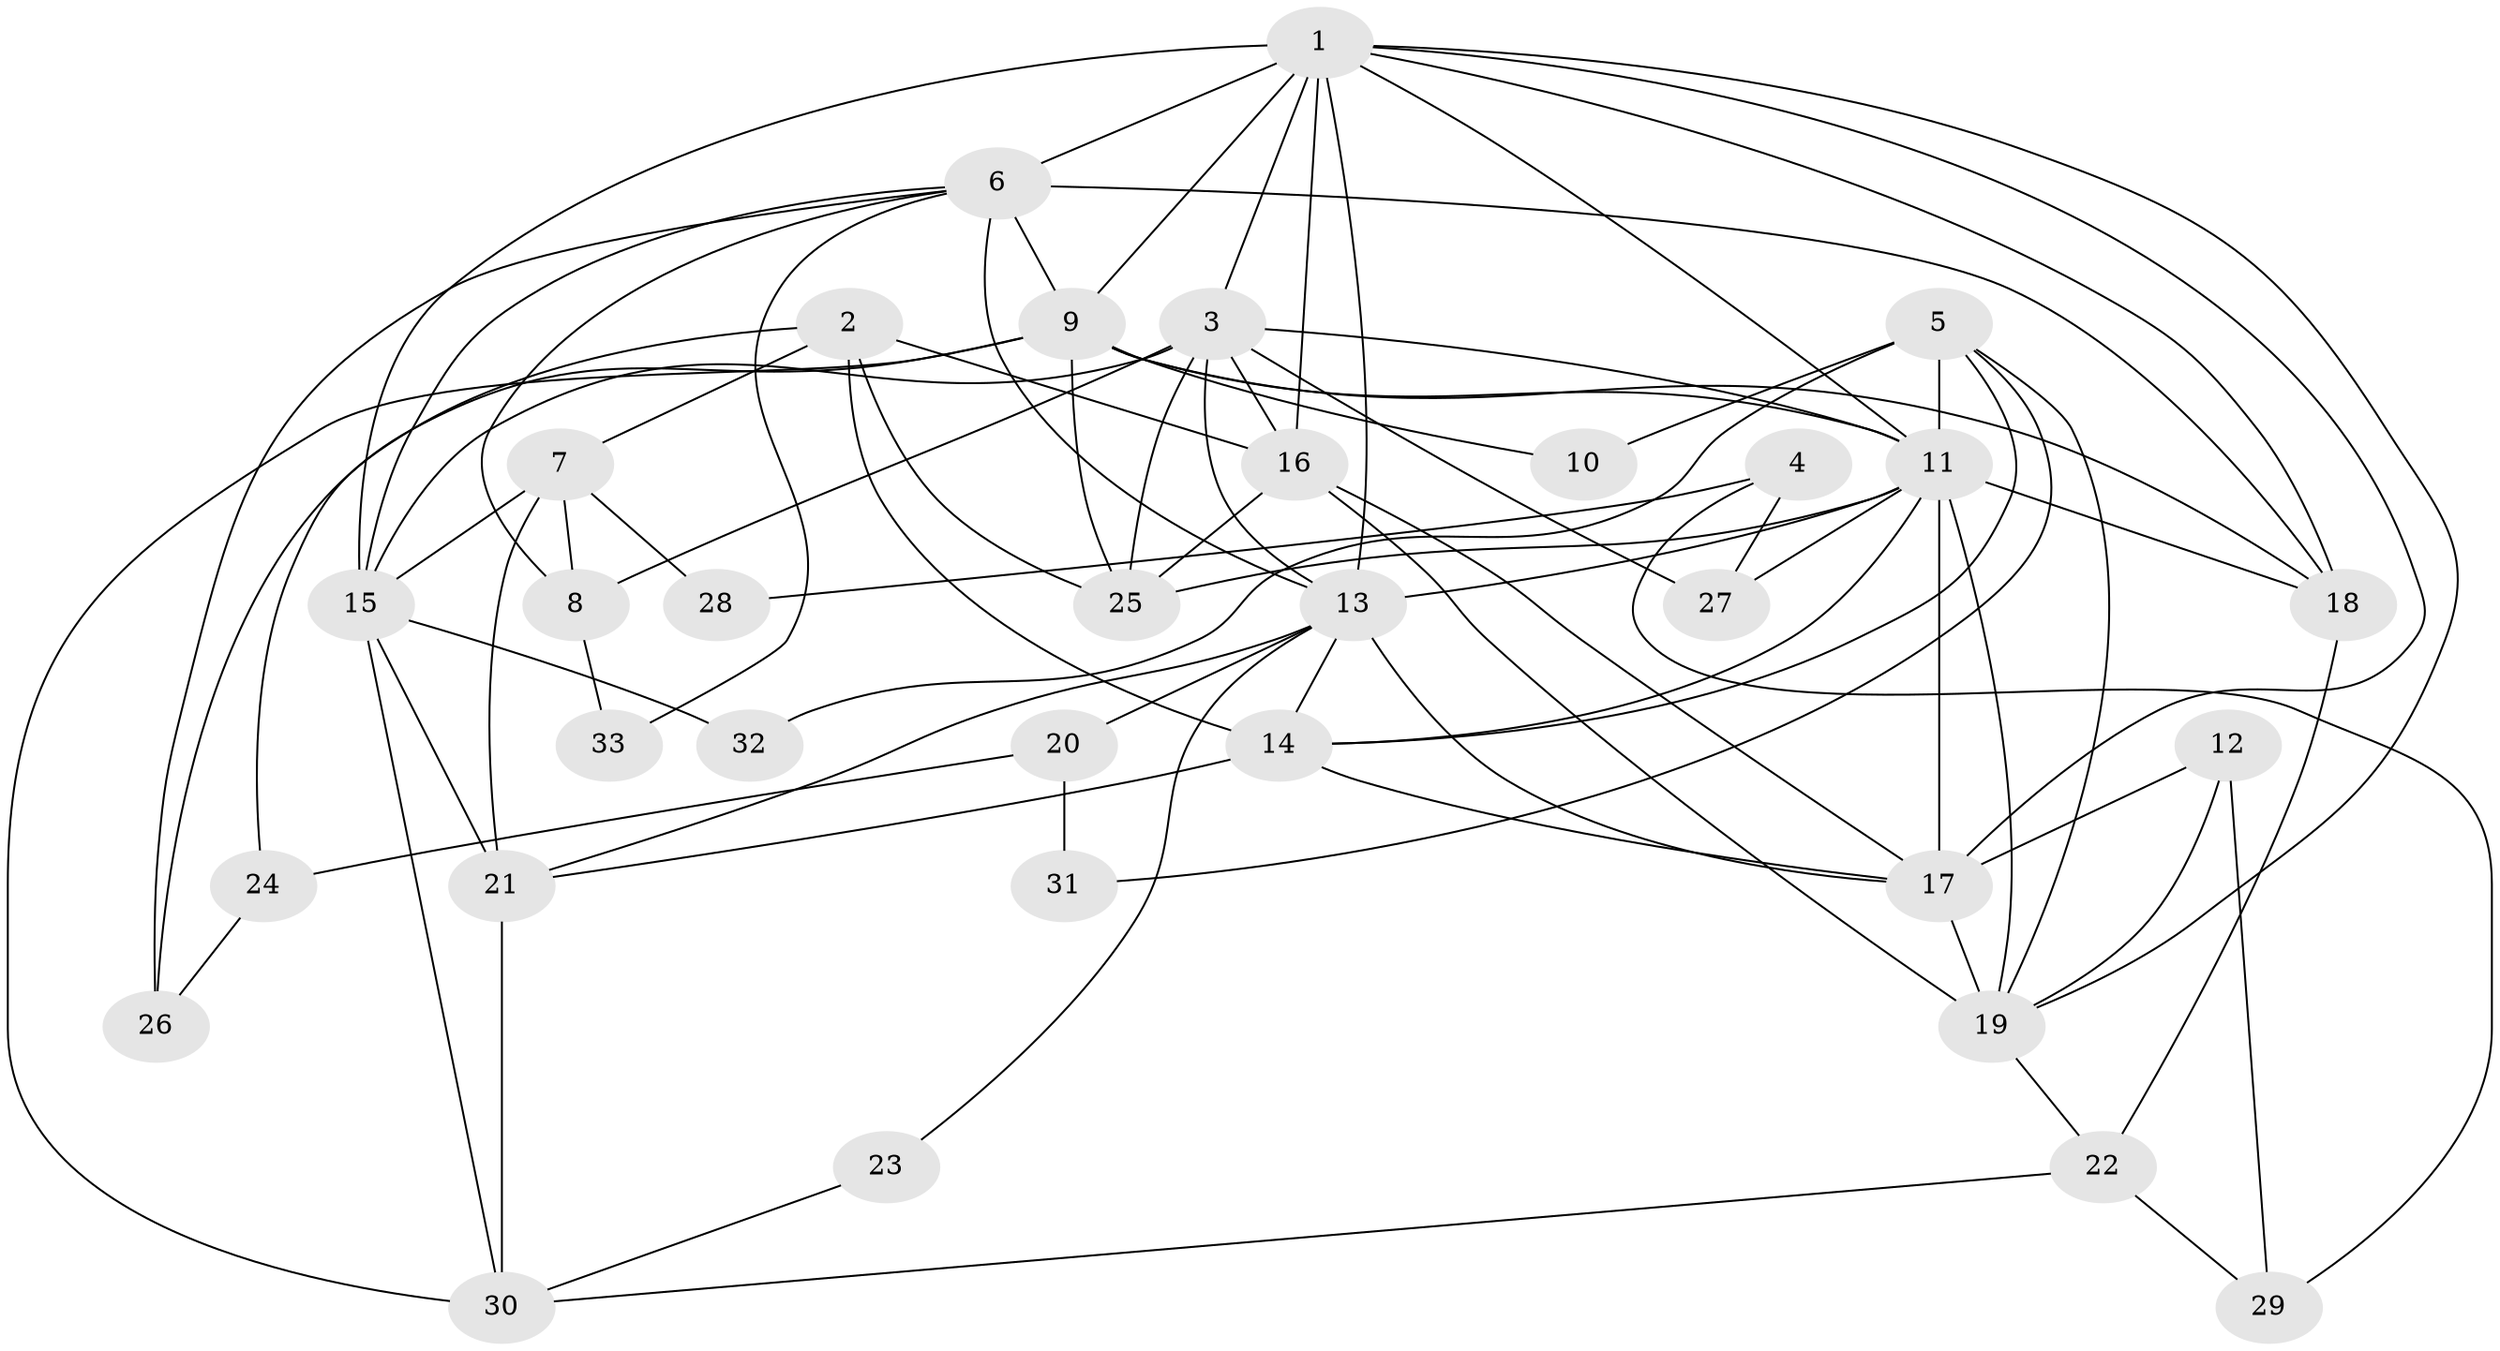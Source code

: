 // original degree distribution, {3: 0.2878787878787879, 4: 0.25757575757575757, 2: 0.12121212121212122, 5: 0.16666666666666666, 6: 0.13636363636363635, 7: 0.030303030303030304}
// Generated by graph-tools (version 1.1) at 2025/50/03/04/25 22:50:59]
// undirected, 33 vertices, 82 edges
graph export_dot {
  node [color=gray90,style=filled];
  1;
  2;
  3;
  4;
  5;
  6;
  7;
  8;
  9;
  10;
  11;
  12;
  13;
  14;
  15;
  16;
  17;
  18;
  19;
  20;
  21;
  22;
  23;
  24;
  25;
  26;
  27;
  28;
  29;
  30;
  31;
  32;
  33;
  1 -- 3 [weight=1.0];
  1 -- 6 [weight=2.0];
  1 -- 9 [weight=1.0];
  1 -- 11 [weight=1.0];
  1 -- 13 [weight=2.0];
  1 -- 15 [weight=2.0];
  1 -- 16 [weight=1.0];
  1 -- 17 [weight=1.0];
  1 -- 18 [weight=1.0];
  1 -- 19 [weight=1.0];
  2 -- 7 [weight=1.0];
  2 -- 14 [weight=1.0];
  2 -- 16 [weight=1.0];
  2 -- 24 [weight=1.0];
  2 -- 25 [weight=1.0];
  3 -- 8 [weight=1.0];
  3 -- 11 [weight=1.0];
  3 -- 13 [weight=1.0];
  3 -- 15 [weight=1.0];
  3 -- 16 [weight=1.0];
  3 -- 25 [weight=1.0];
  3 -- 27 [weight=1.0];
  4 -- 27 [weight=1.0];
  4 -- 28 [weight=1.0];
  4 -- 29 [weight=1.0];
  5 -- 10 [weight=1.0];
  5 -- 11 [weight=4.0];
  5 -- 14 [weight=1.0];
  5 -- 19 [weight=1.0];
  5 -- 31 [weight=1.0];
  5 -- 32 [weight=1.0];
  6 -- 8 [weight=1.0];
  6 -- 9 [weight=2.0];
  6 -- 13 [weight=1.0];
  6 -- 15 [weight=1.0];
  6 -- 18 [weight=1.0];
  6 -- 26 [weight=1.0];
  6 -- 33 [weight=1.0];
  7 -- 8 [weight=1.0];
  7 -- 15 [weight=2.0];
  7 -- 21 [weight=1.0];
  7 -- 28 [weight=1.0];
  8 -- 33 [weight=1.0];
  9 -- 10 [weight=1.0];
  9 -- 11 [weight=1.0];
  9 -- 18 [weight=1.0];
  9 -- 25 [weight=1.0];
  9 -- 26 [weight=1.0];
  9 -- 30 [weight=1.0];
  11 -- 13 [weight=2.0];
  11 -- 14 [weight=2.0];
  11 -- 17 [weight=1.0];
  11 -- 18 [weight=1.0];
  11 -- 19 [weight=1.0];
  11 -- 25 [weight=2.0];
  11 -- 27 [weight=2.0];
  12 -- 17 [weight=1.0];
  12 -- 19 [weight=1.0];
  12 -- 29 [weight=1.0];
  13 -- 14 [weight=1.0];
  13 -- 17 [weight=1.0];
  13 -- 20 [weight=2.0];
  13 -- 21 [weight=1.0];
  13 -- 23 [weight=1.0];
  14 -- 17 [weight=1.0];
  14 -- 21 [weight=1.0];
  15 -- 21 [weight=2.0];
  15 -- 30 [weight=1.0];
  15 -- 32 [weight=2.0];
  16 -- 17 [weight=1.0];
  16 -- 19 [weight=1.0];
  16 -- 25 [weight=1.0];
  17 -- 19 [weight=4.0];
  18 -- 22 [weight=1.0];
  19 -- 22 [weight=1.0];
  20 -- 24 [weight=1.0];
  20 -- 31 [weight=1.0];
  21 -- 30 [weight=1.0];
  22 -- 29 [weight=1.0];
  22 -- 30 [weight=1.0];
  23 -- 30 [weight=1.0];
  24 -- 26 [weight=1.0];
}
